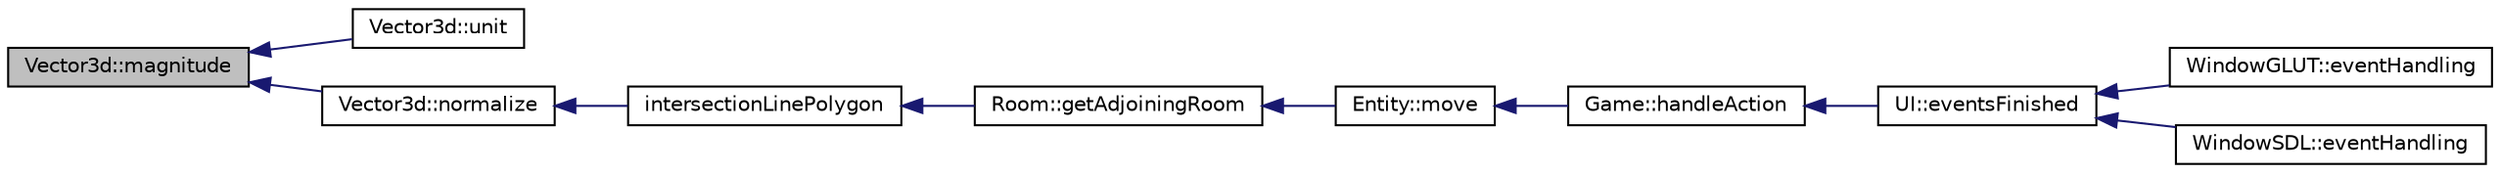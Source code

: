 digraph "Vector3d::magnitude"
{
 // INTERACTIVE_SVG=YES
  edge [fontname="Helvetica",fontsize="10",labelfontname="Helvetica",labelfontsize="10"];
  node [fontname="Helvetica",fontsize="10",shape=record];
  rankdir="LR";
  Node1 [label="Vector3d::magnitude",height=0.2,width=0.4,color="black", fillcolor="grey75", style="filled" fontcolor="black"];
  Node1 -> Node2 [dir="back",color="midnightblue",fontsize="10",style="solid",fontname="Helvetica"];
  Node2 [label="Vector3d::unit",height=0.2,width=0.4,color="black", fillcolor="white", style="filled",URL="$class_vector3d.html#aa9d21f3f1f93088b2a508f83387b897e",tooltip="Normalize. "];
  Node1 -> Node3 [dir="back",color="midnightblue",fontsize="10",style="solid",fontname="Helvetica"];
  Node3 [label="Vector3d::normalize",height=0.2,width=0.4,color="black", fillcolor="white", style="filled",URL="$class_vector3d.html#a3b031247cf3fba0d1370359702e97bd8",tooltip="Normalizes this vector. "];
  Node3 -> Node4 [dir="back",color="midnightblue",fontsize="10",style="solid",fontname="Helvetica"];
  Node4 [label="intersectionLinePolygon",height=0.2,width=0.4,color="black", fillcolor="white", style="filled",URL="$math_8cpp.html#a9073c91a02ab1180e64e7ddf76991a94",tooltip="Calculate Intersection of a line and a polygon. "];
  Node4 -> Node5 [dir="back",color="midnightblue",fontsize="10",style="solid",fontname="Helvetica"];
  Node5 [label="Room::getAdjoiningRoom",height=0.2,width=0.4,color="black", fillcolor="white", style="filled",URL="$class_room.html#ade5b7644ff5720f1251097f9110148b9"];
  Node5 -> Node6 [dir="back",color="midnightblue",fontsize="10",style="solid",fontname="Helvetica"];
  Node6 [label="Entity::move",height=0.2,width=0.4,color="black", fillcolor="white", style="filled",URL="$class_entity.html#ac081c2b4fd1ee2a737db44a306ec466d"];
  Node6 -> Node7 [dir="back",color="midnightblue",fontsize="10",style="solid",fontname="Helvetica"];
  Node7 [label="Game::handleAction",height=0.2,width=0.4,color="black", fillcolor="white", style="filled",URL="$class_game.html#a2159fe214fb67768f3a0d6d887206c31"];
  Node7 -> Node8 [dir="back",color="midnightblue",fontsize="10",style="solid",fontname="Helvetica"];
  Node8 [label="UI::eventsFinished",height=0.2,width=0.4,color="black", fillcolor="white", style="filled",URL="$class_u_i.html#a2436dbc9c0678fd729b983b9475bc0f4"];
  Node8 -> Node9 [dir="back",color="midnightblue",fontsize="10",style="solid",fontname="Helvetica"];
  Node9 [label="WindowGLUT::eventHandling",height=0.2,width=0.4,color="black", fillcolor="white", style="filled",URL="$class_window_g_l_u_t.html#af16462cbccb831e8395012383b69b365"];
  Node8 -> Node10 [dir="back",color="midnightblue",fontsize="10",style="solid",fontname="Helvetica"];
  Node10 [label="WindowSDL::eventHandling",height=0.2,width=0.4,color="black", fillcolor="white", style="filled",URL="$class_window_s_d_l.html#a77e59286d958d1be56b9dc53108e58b0"];
}
